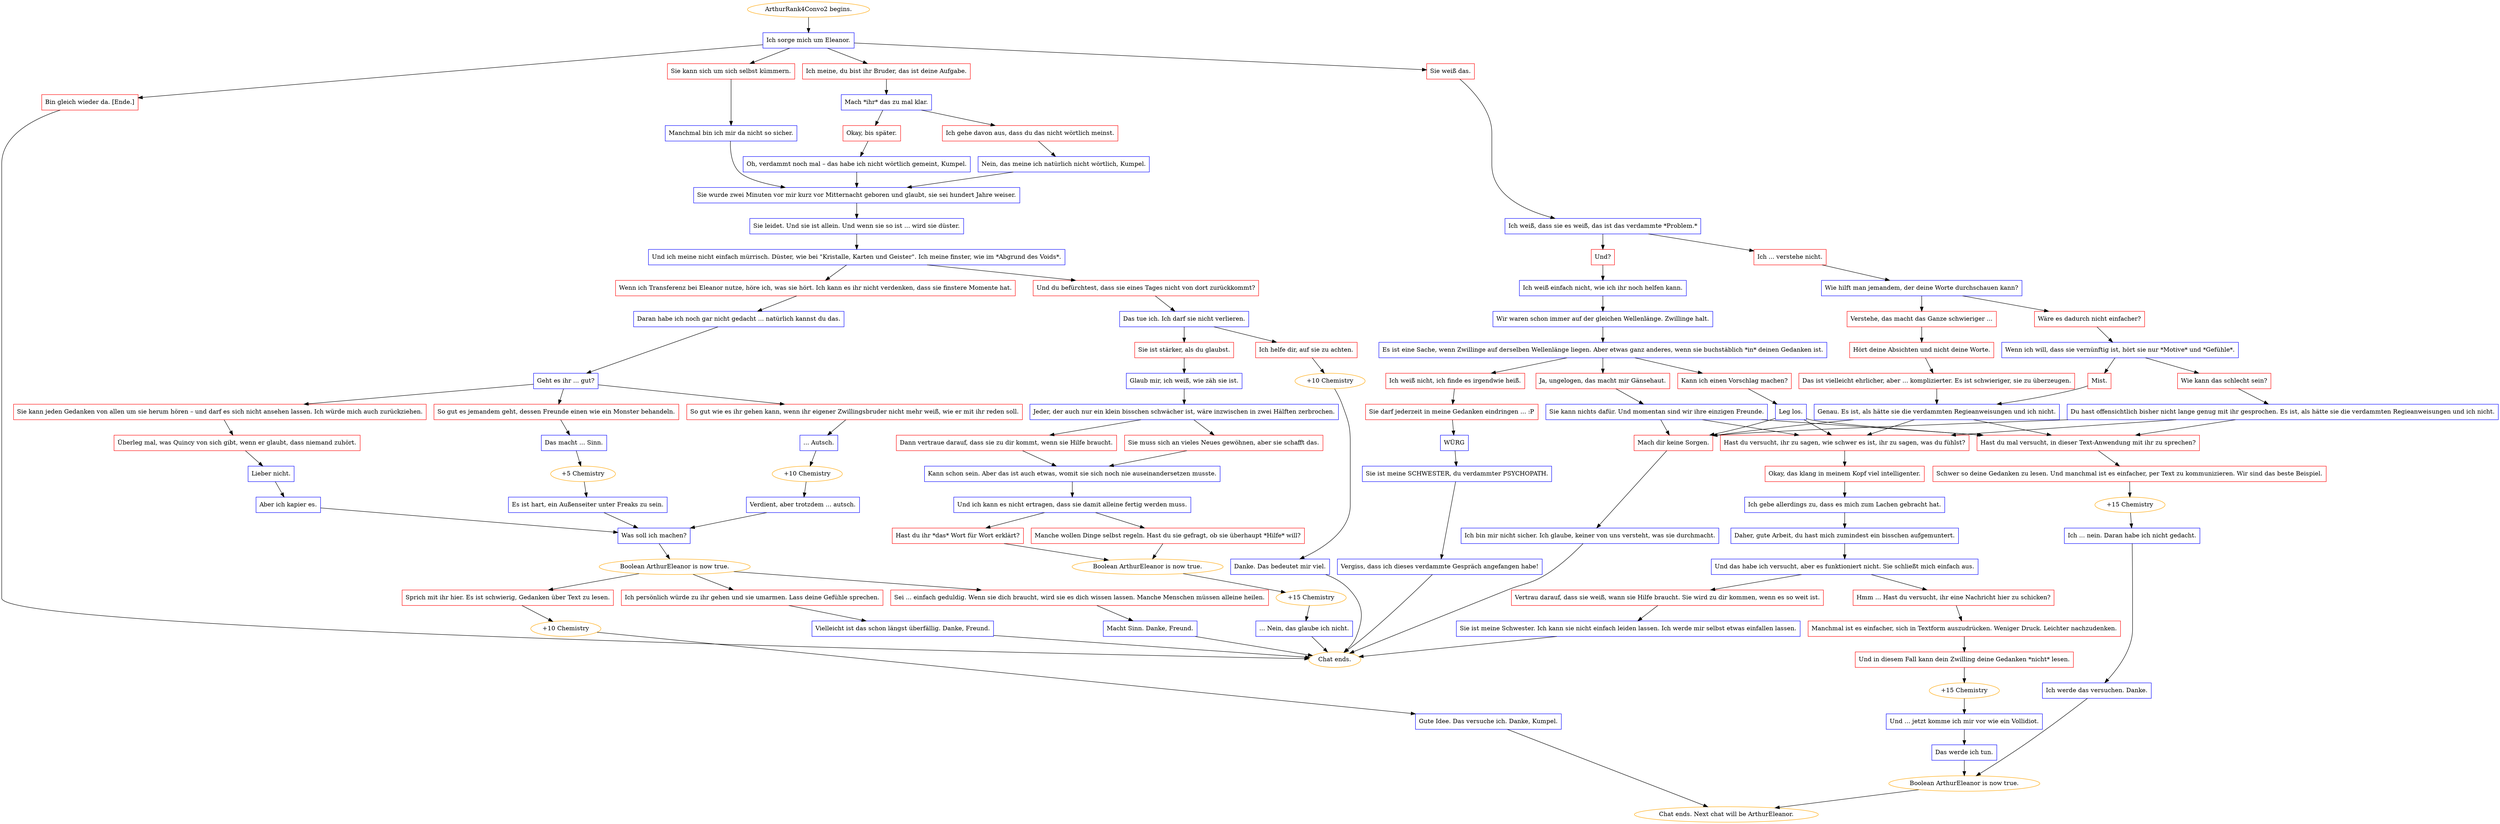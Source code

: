 digraph {
	"ArthurRank4Convo2 begins." [color=orange];
		"ArthurRank4Convo2 begins." -> j1644160057;
	j1644160057 [label="Ich sorge mich um Eleanor.",shape=box,color=blue];
		j1644160057 -> j66939060;
		j1644160057 -> j770320703;
		j1644160057 -> j1013774556;
		j1644160057 -> j1893944263;
	j66939060 [label="Sie weiß das.",shape=box,color=red];
		j66939060 -> j1760170059;
	j770320703 [label="Ich meine, du bist ihr Bruder, das ist deine Aufgabe.",shape=box,color=red];
		j770320703 -> j1642560839;
	j1013774556 [label="Sie kann sich um sich selbst kümmern.",shape=box,color=red];
		j1013774556 -> j3788415308;
	j1893944263 [label="Bin gleich wieder da. [Ende.]",shape=box,color=red];
		j1893944263 -> "Chat ends.";
	j1760170059 [label="Ich weiß, dass sie es weiß, das ist das verdammte *Problem.*",shape=box,color=blue];
		j1760170059 -> j2866268817;
		j1760170059 -> j2139956477;
	j1642560839 [label="Mach *ihr* das zu mal klar.",shape=box,color=blue];
		j1642560839 -> j940961736;
		j1642560839 -> j2795974359;
	j3788415308 [label="Manchmal bin ich mir da nicht so sicher.",shape=box,color=blue];
		j3788415308 -> j2062345794;
	"Chat ends." [color=orange];
	j2866268817 [label="Und?",shape=box,color=red];
		j2866268817 -> j2774288598;
	j2139956477 [label="Ich ... verstehe nicht.",shape=box,color=red];
		j2139956477 -> j2361980292;
	j940961736 [label="Okay, bis später.",shape=box,color=red];
		j940961736 -> j1064566268;
	j2795974359 [label="Ich gehe davon aus, dass du das nicht wörtlich meinst.",shape=box,color=red];
		j2795974359 -> j977219789;
	j2062345794 [label="Sie wurde zwei Minuten vor mir kurz vor Mitternacht geboren und glaubt, sie sei hundert Jahre weiser.",shape=box,color=blue];
		j2062345794 -> j4204458967;
	j2774288598 [label="Ich weiß einfach nicht, wie ich ihr noch helfen kann.",shape=box,color=blue];
		j2774288598 -> j1980965302;
	j2361980292 [label="Wie hilft man jemandem, der deine Worte durchschauen kann?",shape=box,color=blue];
		j2361980292 -> j267717835;
		j2361980292 -> j3052133012;
	j1064566268 [label="Oh, verdammt noch mal – das habe ich nicht wörtlich gemeint, Kumpel.",shape=box,color=blue];
		j1064566268 -> j2062345794;
	j977219789 [label="Nein, das meine ich natürlich nicht wörtlich, Kumpel.",shape=box,color=blue];
		j977219789 -> j2062345794;
	j4204458967 [label="Sie leidet. Und sie ist allein. Und wenn sie so ist ... wird sie düster.",shape=box,color=blue];
		j4204458967 -> j1644391345;
	j1980965302 [label="Wir waren schon immer auf der gleichen Wellenlänge. Zwillinge halt.",shape=box,color=blue];
		j1980965302 -> j1310191209;
	j267717835 [label="Wäre es dadurch nicht einfacher?",shape=box,color=red];
		j267717835 -> j2307812567;
	j3052133012 [label="Verstehe, das macht das Ganze schwieriger ...",shape=box,color=red];
		j3052133012 -> j208691721;
	j1644391345 [label="Und ich meine nicht einfach mürrisch. Düster, wie bei \"Kristalle, Karten und Geister\". Ich meine finster, wie im *Abgrund des Voids*.",shape=box,color=blue];
		j1644391345 -> j1734215805;
		j1644391345 -> j665624290;
	j1310191209 [label="Es ist eine Sache, wenn Zwillinge auf derselben Wellenlänge liegen. Aber etwas ganz anderes, wenn sie buchstäblich *in* deinen Gedanken ist.",shape=box,color=blue];
		j1310191209 -> j2700759347;
		j1310191209 -> j2510895281;
		j1310191209 -> j546487014;
	j2307812567 [label="Wenn ich will, dass sie vernünftig ist, hört sie nur *Motive* und *Gefühle*.",shape=box,color=blue];
		j2307812567 -> j1958777085;
		j2307812567 -> j1001931318;
	j208691721 [label="Hört deine Absichten und nicht deine Worte.",shape=box,color=red];
		j208691721 -> j2280626395;
	j1734215805 [label="Und du befürchtest, dass sie eines Tages nicht von dort zurückkommt?",shape=box,color=red];
		j1734215805 -> j2832790460;
	j665624290 [label="Wenn ich Transferenz bei Eleanor nutze, höre ich, was sie hört. Ich kann es ihr nicht verdenken, dass sie finstere Momente hat.",shape=box,color=red];
		j665624290 -> j2880584444;
	j2700759347 [label="Ja, ungelogen, das macht mir Gänsehaut.",shape=box,color=red];
		j2700759347 -> j1674288913;
	j2510895281 [label="Kann ich einen Vorschlag machen?",shape=box,color=red];
		j2510895281 -> j3332465205;
	j546487014 [label="Ich weiß nicht, ich finde es irgendwie heiß.",shape=box,color=red];
		j546487014 -> j1150170162;
	j1958777085 [label="Wie kann das schlecht sein?",shape=box,color=red];
		j1958777085 -> j3264324922;
	j1001931318 [label="Mist.",shape=box,color=red];
		j1001931318 -> j3166139487;
	j2280626395 [label="Das ist vielleicht ehrlicher, aber ... komplizierter. Es ist schwieriger, sie zu überzeugen.",shape=box,color=red];
		j2280626395 -> j3166139487;
	j2832790460 [label="Das tue ich. Ich darf sie nicht verlieren.",shape=box,color=blue];
		j2832790460 -> j1237735126;
		j2832790460 -> j1418490294;
	j2880584444 [label="Daran habe ich noch gar nicht gedacht ... natürlich kannst du das.",shape=box,color=blue];
		j2880584444 -> j2011956577;
	j1674288913 [label="Sie kann nichts dafür. Und momentan sind wir ihre einzigen Freunde.",shape=box,color=blue];
		j1674288913 -> j1266817608;
		j1674288913 -> j3659836604;
		j1674288913 -> j601403466;
	j3332465205 [label="Leg los.",shape=box,color=blue];
		j3332465205 -> j1266817608;
		j3332465205 -> j3659836604;
		j3332465205 -> j601403466;
	j1150170162 [label="Sie darf jederzeit in meine Gedanken eindringen ... :P",shape=box,color=red];
		j1150170162 -> j3234006593;
	j3264324922 [label="Du hast offensichtlich bisher nicht lange genug mit ihr gesprochen. Es ist, als hätte sie die verdammten Regieanweisungen und ich nicht.",shape=box,color=blue];
		j3264324922 -> j1266817608;
		j3264324922 -> j3659836604;
		j3264324922 -> j601403466;
	j3166139487 [label="Genau. Es ist, als hätte sie die verdammten Regieanweisungen und ich nicht.",shape=box,color=blue];
		j3166139487 -> j1266817608;
		j3166139487 -> j3659836604;
		j3166139487 -> j601403466;
	j1237735126 [label="Sie ist stärker, als du glaubst.",shape=box,color=red];
		j1237735126 -> j1027314463;
	j1418490294 [label="Ich helfe dir, auf sie zu achten.",shape=box,color=red];
		j1418490294 -> j84346862;
	j2011956577 [label="Geht es ihr ... gut?",shape=box,color=blue];
		j2011956577 -> j132036316;
		j2011956577 -> j2467313086;
		j2011956577 -> j2515662543;
	j1266817608 [label="Mach dir keine Sorgen.",shape=box,color=red];
		j1266817608 -> j3918112687;
	j3659836604 [label="Hast du mal versucht, in dieser Text-Anwendung mit ihr zu sprechen?",shape=box,color=red];
		j3659836604 -> j411953307;
	j601403466 [label="Hast du versucht, ihr zu sagen, wie schwer es ist, ihr zu sagen, was du fühlst?",shape=box,color=red];
		j601403466 -> j3169396697;
	j3234006593 [label="WÜRG",shape=box,color=blue];
		j3234006593 -> j1922586931;
	j1027314463 [label="Glaub mir, ich weiß, wie zäh sie ist.",shape=box,color=blue];
		j1027314463 -> j3490567791;
	j84346862 [label="+10 Chemistry",color=orange];
		j84346862 -> j3690436440;
	j132036316 [label="So gut es jemandem geht, dessen Freunde einen wie ein Monster behandeln.",shape=box,color=red];
		j132036316 -> j3204249308;
	j2467313086 [label="So gut wie es ihr gehen kann, wenn ihr eigener Zwillingsbruder nicht mehr weiß, wie er mit ihr reden soll.",shape=box,color=red];
		j2467313086 -> j761436334;
	j2515662543 [label="Sie kann jeden Gedanken von allen um sie herum hören – und darf es sich nicht ansehen lassen. Ich würde mich auch zurückziehen.",shape=box,color=red];
		j2515662543 -> j3479356574;
	j3918112687 [label="Ich bin mir nicht sicher. Ich glaube, keiner von uns versteht, was sie durchmacht.",shape=box,color=blue];
		j3918112687 -> "Chat ends.";
	j411953307 [label="Schwer so deine Gedanken zu lesen. Und manchmal ist es einfacher, per Text zu kommunizieren. Wir sind das beste Beispiel.",shape=box,color=red];
		j411953307 -> j1804373373;
	j3169396697 [label="Okay, das klang in meinem Kopf viel intelligenter.",shape=box,color=red];
		j3169396697 -> j4182736484;
	j1922586931 [label="Sie ist meine SCHWESTER, du verdammter PSYCHOPATH.",shape=box,color=blue];
		j1922586931 -> j4165382074;
	j3490567791 [label="Jeder, der auch nur ein klein bisschen schwächer ist, wäre inzwischen in zwei Hälften zerbrochen.",shape=box,color=blue];
		j3490567791 -> j121949388;
		j3490567791 -> j180837936;
	j3690436440 [label="Danke. Das bedeutet mir viel.",shape=box,color=blue];
		j3690436440 -> "Chat ends.";
	j3204249308 [label="Das macht ... Sinn.",shape=box,color=blue];
		j3204249308 -> j1545770001;
	j761436334 [label="... Autsch.",shape=box,color=blue];
		j761436334 -> j1604162742;
	j3479356574 [label="Überleg mal, was Quincy von sich gibt, wenn er glaubt, dass niemand zuhört.",shape=box,color=red];
		j3479356574 -> j439540670;
	j1804373373 [label="+15 Chemistry",color=orange];
		j1804373373 -> j1404614643;
	j4182736484 [label="Ich gebe allerdings zu, dass es mich zum Lachen gebracht hat.",shape=box,color=blue];
		j4182736484 -> j2839365926;
	j4165382074 [label="Vergiss, dass ich dieses verdammte Gespräch angefangen habe!",shape=box,color=blue];
		j4165382074 -> "Chat ends.";
	j121949388 [label="Sie muss sich an vieles Neues gewöhnen, aber sie schafft das.",shape=box,color=red];
		j121949388 -> j2503043046;
	j180837936 [label="Dann vertraue darauf, dass sie zu dir kommt, wenn sie Hilfe braucht.",shape=box,color=red];
		j180837936 -> j2503043046;
	j1545770001 [label="+5 Chemistry",color=orange];
		j1545770001 -> j2028334310;
	j1604162742 [label="+10 Chemistry",color=orange];
		j1604162742 -> j1879779611;
	j439540670 [label="Lieber nicht.",shape=box,color=blue];
		j439540670 -> j3190790334;
	j1404614643 [label="Ich ... nein. Daran habe ich nicht gedacht.",shape=box,color=blue];
		j1404614643 -> j1961076502;
	j2839365926 [label="Daher, gute Arbeit, du hast mich zumindest ein bisschen aufgemuntert.",shape=box,color=blue];
		j2839365926 -> j3876552123;
	j2503043046 [label="Kann schon sein. Aber das ist auch etwas, womit sie sich noch nie auseinandersetzen musste.",shape=box,color=blue];
		j2503043046 -> j2034660695;
	j2028334310 [label="Es ist hart, ein Außenseiter unter Freaks zu sein.",shape=box,color=blue];
		j2028334310 -> j3200789495;
	j1879779611 [label="Verdient, aber trotzdem ... autsch.",shape=box,color=blue];
		j1879779611 -> j3200789495;
	j3190790334 [label="Aber ich kapier es.",shape=box,color=blue];
		j3190790334 -> j3200789495;
	j1961076502 [label="Ich werde das versuchen. Danke.",shape=box,color=blue];
		j1961076502 -> j3921287064;
	j3876552123 [label="Und das habe ich versucht, aber es funktioniert nicht. Sie schließt mich einfach aus.",shape=box,color=blue];
		j3876552123 -> j1673804482;
		j3876552123 -> j1801510636;
	j2034660695 [label="Und ich kann es nicht ertragen, dass sie damit alleine fertig werden muss.",shape=box,color=blue];
		j2034660695 -> j1440896148;
		j2034660695 -> j619395445;
	j3200789495 [label="Was soll ich machen?",shape=box,color=blue];
		j3200789495 -> j1256333535;
	j3921287064 [label="Boolean ArthurEleanor is now true.",color=orange];
		j3921287064 -> "Chat ends. Next chat will be ArthurEleanor.";
	j1673804482 [label="Hmm ... Hast du versucht, ihr eine Nachricht hier zu schicken?",shape=box,color=red];
		j1673804482 -> j771019657;
	j1801510636 [label="Vertrau darauf, dass sie weiß, wann sie Hilfe braucht. Sie wird zu dir kommen, wenn es so weit ist.",shape=box,color=red];
		j1801510636 -> j3767583744;
	j1440896148 [label="Manche wollen Dinge selbst regeln. Hast du sie gefragt, ob sie überhaupt *Hilfe* will?",shape=box,color=red];
		j1440896148 -> j3458917476;
	j619395445 [label="Hast du ihr *das* Wort für Wort erklärt?",shape=box,color=red];
		j619395445 -> j3458917476;
	j1256333535 [label="Boolean ArthurEleanor is now true.",color=orange];
		j1256333535 -> j360856984;
		j1256333535 -> j3069153090;
		j1256333535 -> j995315973;
	"Chat ends. Next chat will be ArthurEleanor." [color=orange];
	j771019657 [label="Manchmal ist es einfacher, sich in Textform auszudrücken. Weniger Druck. Leichter nachzudenken.",shape=box,color=red];
		j771019657 -> j148340006;
	j3767583744 [label="Sie ist meine Schwester. Ich kann sie nicht einfach leiden lassen. Ich werde mir selbst etwas einfallen lassen.",shape=box,color=blue];
		j3767583744 -> "Chat ends.";
	j3458917476 [label="Boolean ArthurEleanor is now true.",color=orange];
		j3458917476 -> j4218678743;
	j360856984 [label="Ich persönlich würde zu ihr gehen und sie umarmen. Lass deine Gefühle sprechen.",shape=box,color=red];
		j360856984 -> j4120738474;
	j3069153090 [label="Sprich mit ihr hier. Es ist schwierig, Gedanken über Text zu lesen.",shape=box,color=red];
		j3069153090 -> j1646156296;
	j995315973 [label="Sei ... einfach geduldig. Wenn sie dich braucht, wird sie es dich wissen lassen. Manche Menschen müssen alleine heilen.",shape=box,color=red];
		j995315973 -> j1087070255;
	j148340006 [label="Und in diesem Fall kann dein Zwilling deine Gedanken *nicht* lesen.",shape=box,color=red];
		j148340006 -> j3967578533;
	j4218678743 [label="+15 Chemistry",color=orange];
		j4218678743 -> j3305402195;
	j4120738474 [label="Vielleicht ist das schon längst überfällig. Danke, Freund.",shape=box,color=blue];
		j4120738474 -> "Chat ends.";
	j1646156296 [label="+10 Chemistry",color=orange];
		j1646156296 -> j3809762216;
	j1087070255 [label="Macht Sinn. Danke, Freund.",shape=box,color=blue];
		j1087070255 -> "Chat ends.";
	j3967578533 [label="+15 Chemistry",color=orange];
		j3967578533 -> j3839766978;
	j3305402195 [label="... Nein, das glaube ich nicht.",shape=box,color=blue];
		j3305402195 -> "Chat ends.";
	j3809762216 [label="Gute Idee. Das versuche ich. Danke, Kumpel.",shape=box,color=blue];
		j3809762216 -> "Chat ends. Next chat will be ArthurEleanor.";
	j3839766978 [label="Und ... jetzt komme ich mir vor wie ein Vollidiot.",shape=box,color=blue];
		j3839766978 -> j273499285;
	j273499285 [label="Das werde ich tun.",shape=box,color=blue];
		j273499285 -> j3921287064;
}